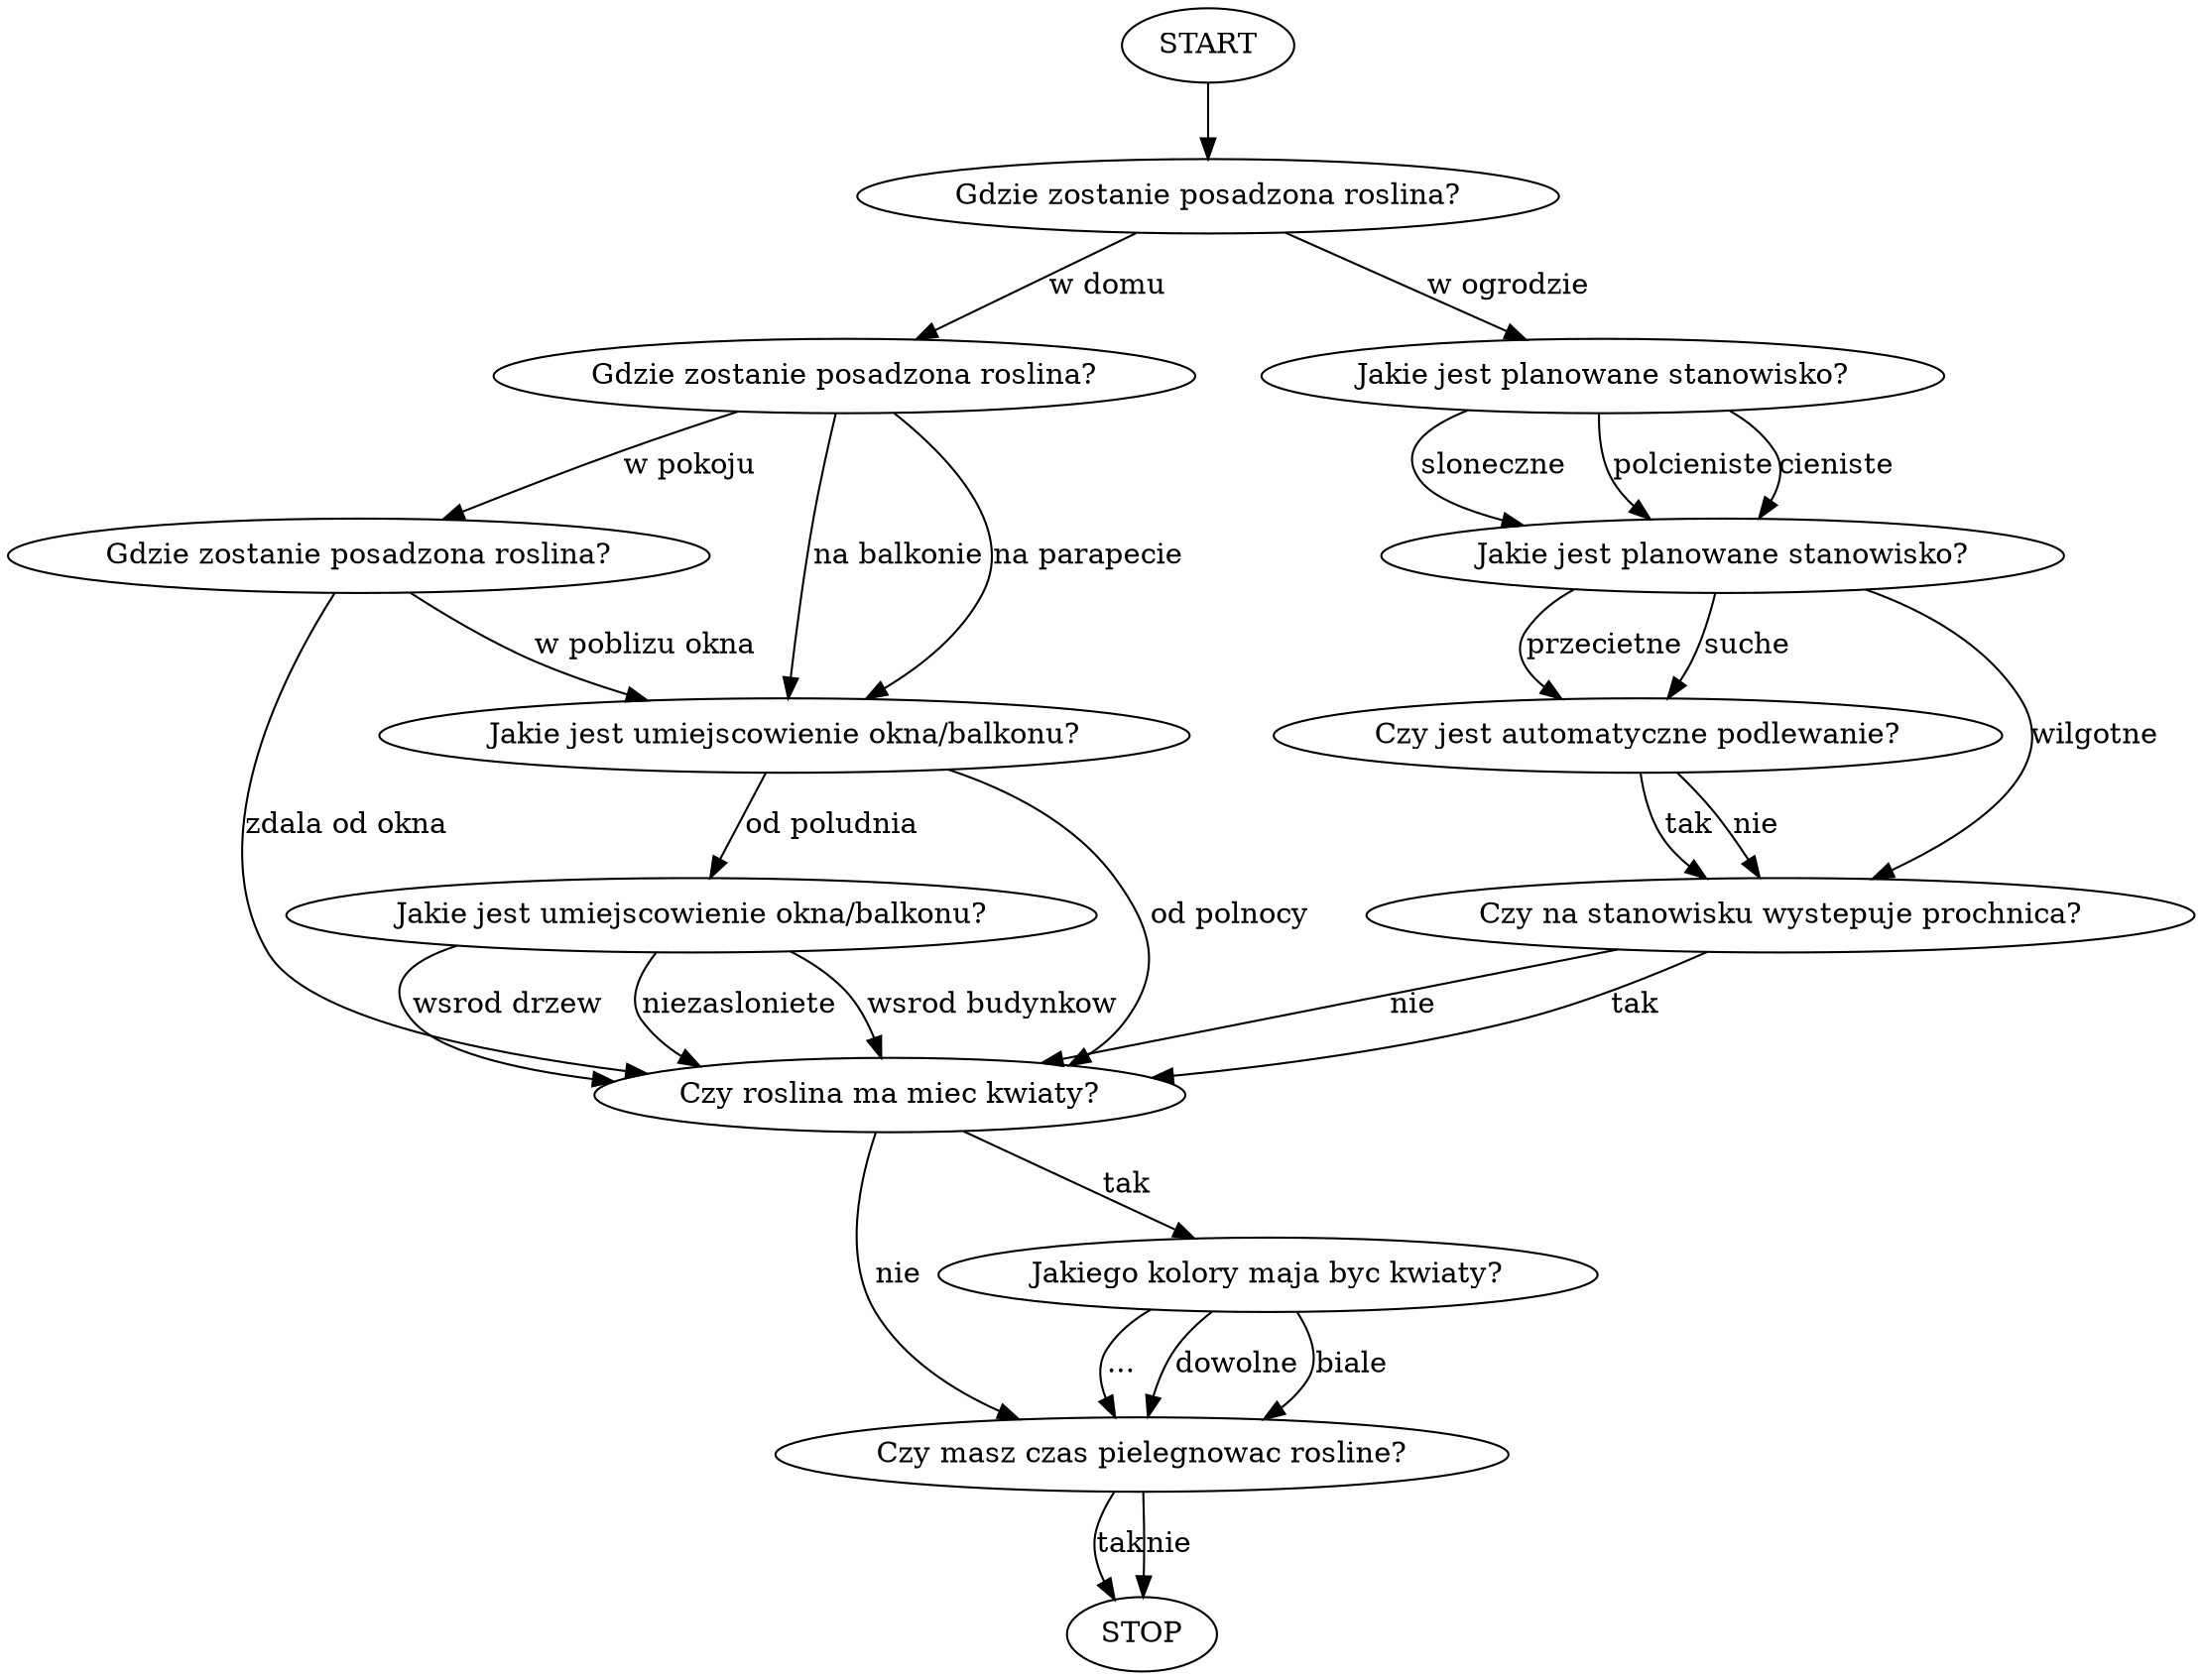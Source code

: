 digraph
{
	lokalizacja1    [ label = "Gdzie zostanie posadzona roslina?"       ];
	lokalizacja2    [ label = "Gdzie zostanie posadzona roslina?"       ];
	lokalizacja3    [ label = "Gdzie zostanie posadzona roslina?"       ];
	orientacja      [ label = "Jakie jest umiejscowienie okna/balkonu?" ];
	zasloniecie     [ label = "Jakie jest umiejscowienie okna/balkonu?" ];
	pielegnacja     [ label = "Czy masz czas pielegnowac rosline?"      ];
	naslonecznienie [ label = "Jakie jest planowane stanowisko?"        ];
	wilgotnosc      [ label = "Jakie jest planowane stanowisko?"        ];
	sikawki         [ label = "Czy jest automatyczne podlewanie?"       ];
	prochnica       [ label = "Czy na stanowisku wystepuje prochnica?"  ];
	kwiaty          [ label = "Czy roslina ma miec kwiaty?"             ];
	kolor           [ label = "Jakiego kolory maja byc kwiaty?"         ];

	START           -> lokalizacja1

	//dom
	lokalizacja1    -> lokalizacja2    [ label = "w domu"         ];
	lokalizacja2    -> orientacja      [ label = "na balkonie"    ];
	lokalizacja2    -> orientacja      [ label = "na parapecie"   ];
	lokalizacja2    -> lokalizacja3    [ label = "w pokoju"       ];
	orientacja      -> kwiaty          [ label = "od polnocy"     ];
	orientacja      -> zasloniecie     [ label = "od poludnia"    ];
	lokalizacja3    -> orientacja      [ label = "w poblizu okna" ];
	lokalizacja3    -> kwiaty          [ label = "zdala od okna"  ];
	zasloniecie     -> kwiaty          [ label = "wsrod budynkow" ];
	zasloniecie     -> kwiaty          [ label = "wsrod drzew"    ];
	zasloniecie     -> kwiaty          [ label = "niezasloniete"  ];

	//ogrod
	lokalizacja1    -> naslonecznienie [ label = "w ogrodzie"     ];
	naslonecznienie -> wilgotnosc      [ label = "sloneczne"      ];
	naslonecznienie -> wilgotnosc      [ label = "polcieniste"    ];
	naslonecznienie -> wilgotnosc      [ label = "cieniste"       ];
	wilgotnosc      -> prochnica       [ label = "wilgotne"       ];
	wilgotnosc      -> sikawki         [ label = "suche"          ];
	wilgotnosc      -> sikawki         [ label = "przecietne"     ];
	sikawki         -> prochnica       [ label = "tak"            ];
	sikawki         -> prochnica       [ label = "nie"            ];
	prochnica       -> kwiaty          [ label = "tak"            ];
	prochnica       -> kwiaty          [ label = "nie"            ];

	//ogolne
	kwiaty          -> kolor           [ label = "tak"            ];
	kwiaty          -> pielegnacja     [ label = "nie"            ];
	kolor           -> pielegnacja     [ label = "biale"          ];
	kolor           -> pielegnacja     [ label = "..."            ];
	kolor           -> pielegnacja     [ label = "dowolne"        ];
	pielegnacja     -> STOP            [ label = "tak"            ];
	pielegnacja     -> STOP            [ label = "nie"            ];
}

